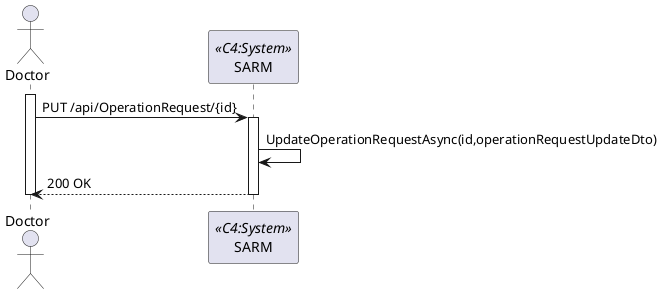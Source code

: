 @startuml process-view

actor "Doctor" as Doctor
participant SYS as "SARM" <<C4:System>>

activate Doctor
Doctor->SYS:PUT /api/OperationRequest/{id}
    activate SYS

        SYS->SYS:UpdateOperationRequestAsync(id,operationRequestUpdateDto)

        Doctor<--SYS:200 OK
    deactivate SYS
deactivate Doctor
@enduml